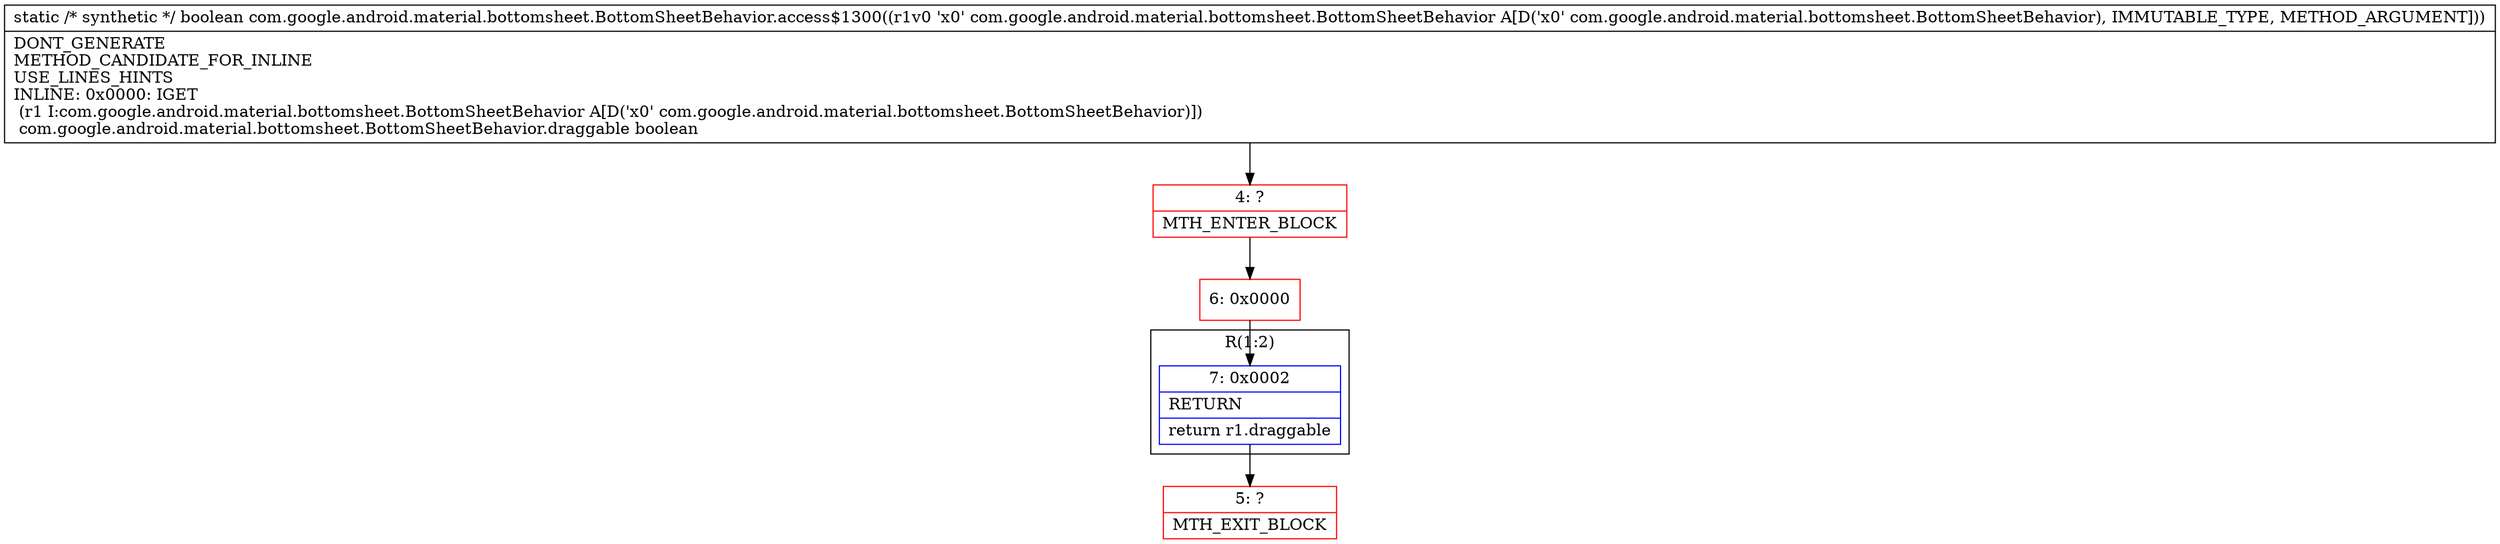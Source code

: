 digraph "CFG forcom.google.android.material.bottomsheet.BottomSheetBehavior.access$1300(Lcom\/google\/android\/material\/bottomsheet\/BottomSheetBehavior;)Z" {
subgraph cluster_Region_1787277059 {
label = "R(1:2)";
node [shape=record,color=blue];
Node_7 [shape=record,label="{7\:\ 0x0002|RETURN\l|return r1.draggable\l}"];
}
Node_4 [shape=record,color=red,label="{4\:\ ?|MTH_ENTER_BLOCK\l}"];
Node_6 [shape=record,color=red,label="{6\:\ 0x0000}"];
Node_5 [shape=record,color=red,label="{5\:\ ?|MTH_EXIT_BLOCK\l}"];
MethodNode[shape=record,label="{static \/* synthetic *\/ boolean com.google.android.material.bottomsheet.BottomSheetBehavior.access$1300((r1v0 'x0' com.google.android.material.bottomsheet.BottomSheetBehavior A[D('x0' com.google.android.material.bottomsheet.BottomSheetBehavior), IMMUTABLE_TYPE, METHOD_ARGUMENT]))  | DONT_GENERATE\lMETHOD_CANDIDATE_FOR_INLINE\lUSE_LINES_HINTS\lINLINE: 0x0000: IGET  \l  (r1 I:com.google.android.material.bottomsheet.BottomSheetBehavior A[D('x0' com.google.android.material.bottomsheet.BottomSheetBehavior)])\l com.google.android.material.bottomsheet.BottomSheetBehavior.draggable boolean\l}"];
MethodNode -> Node_4;Node_7 -> Node_5;
Node_4 -> Node_6;
Node_6 -> Node_7;
}

